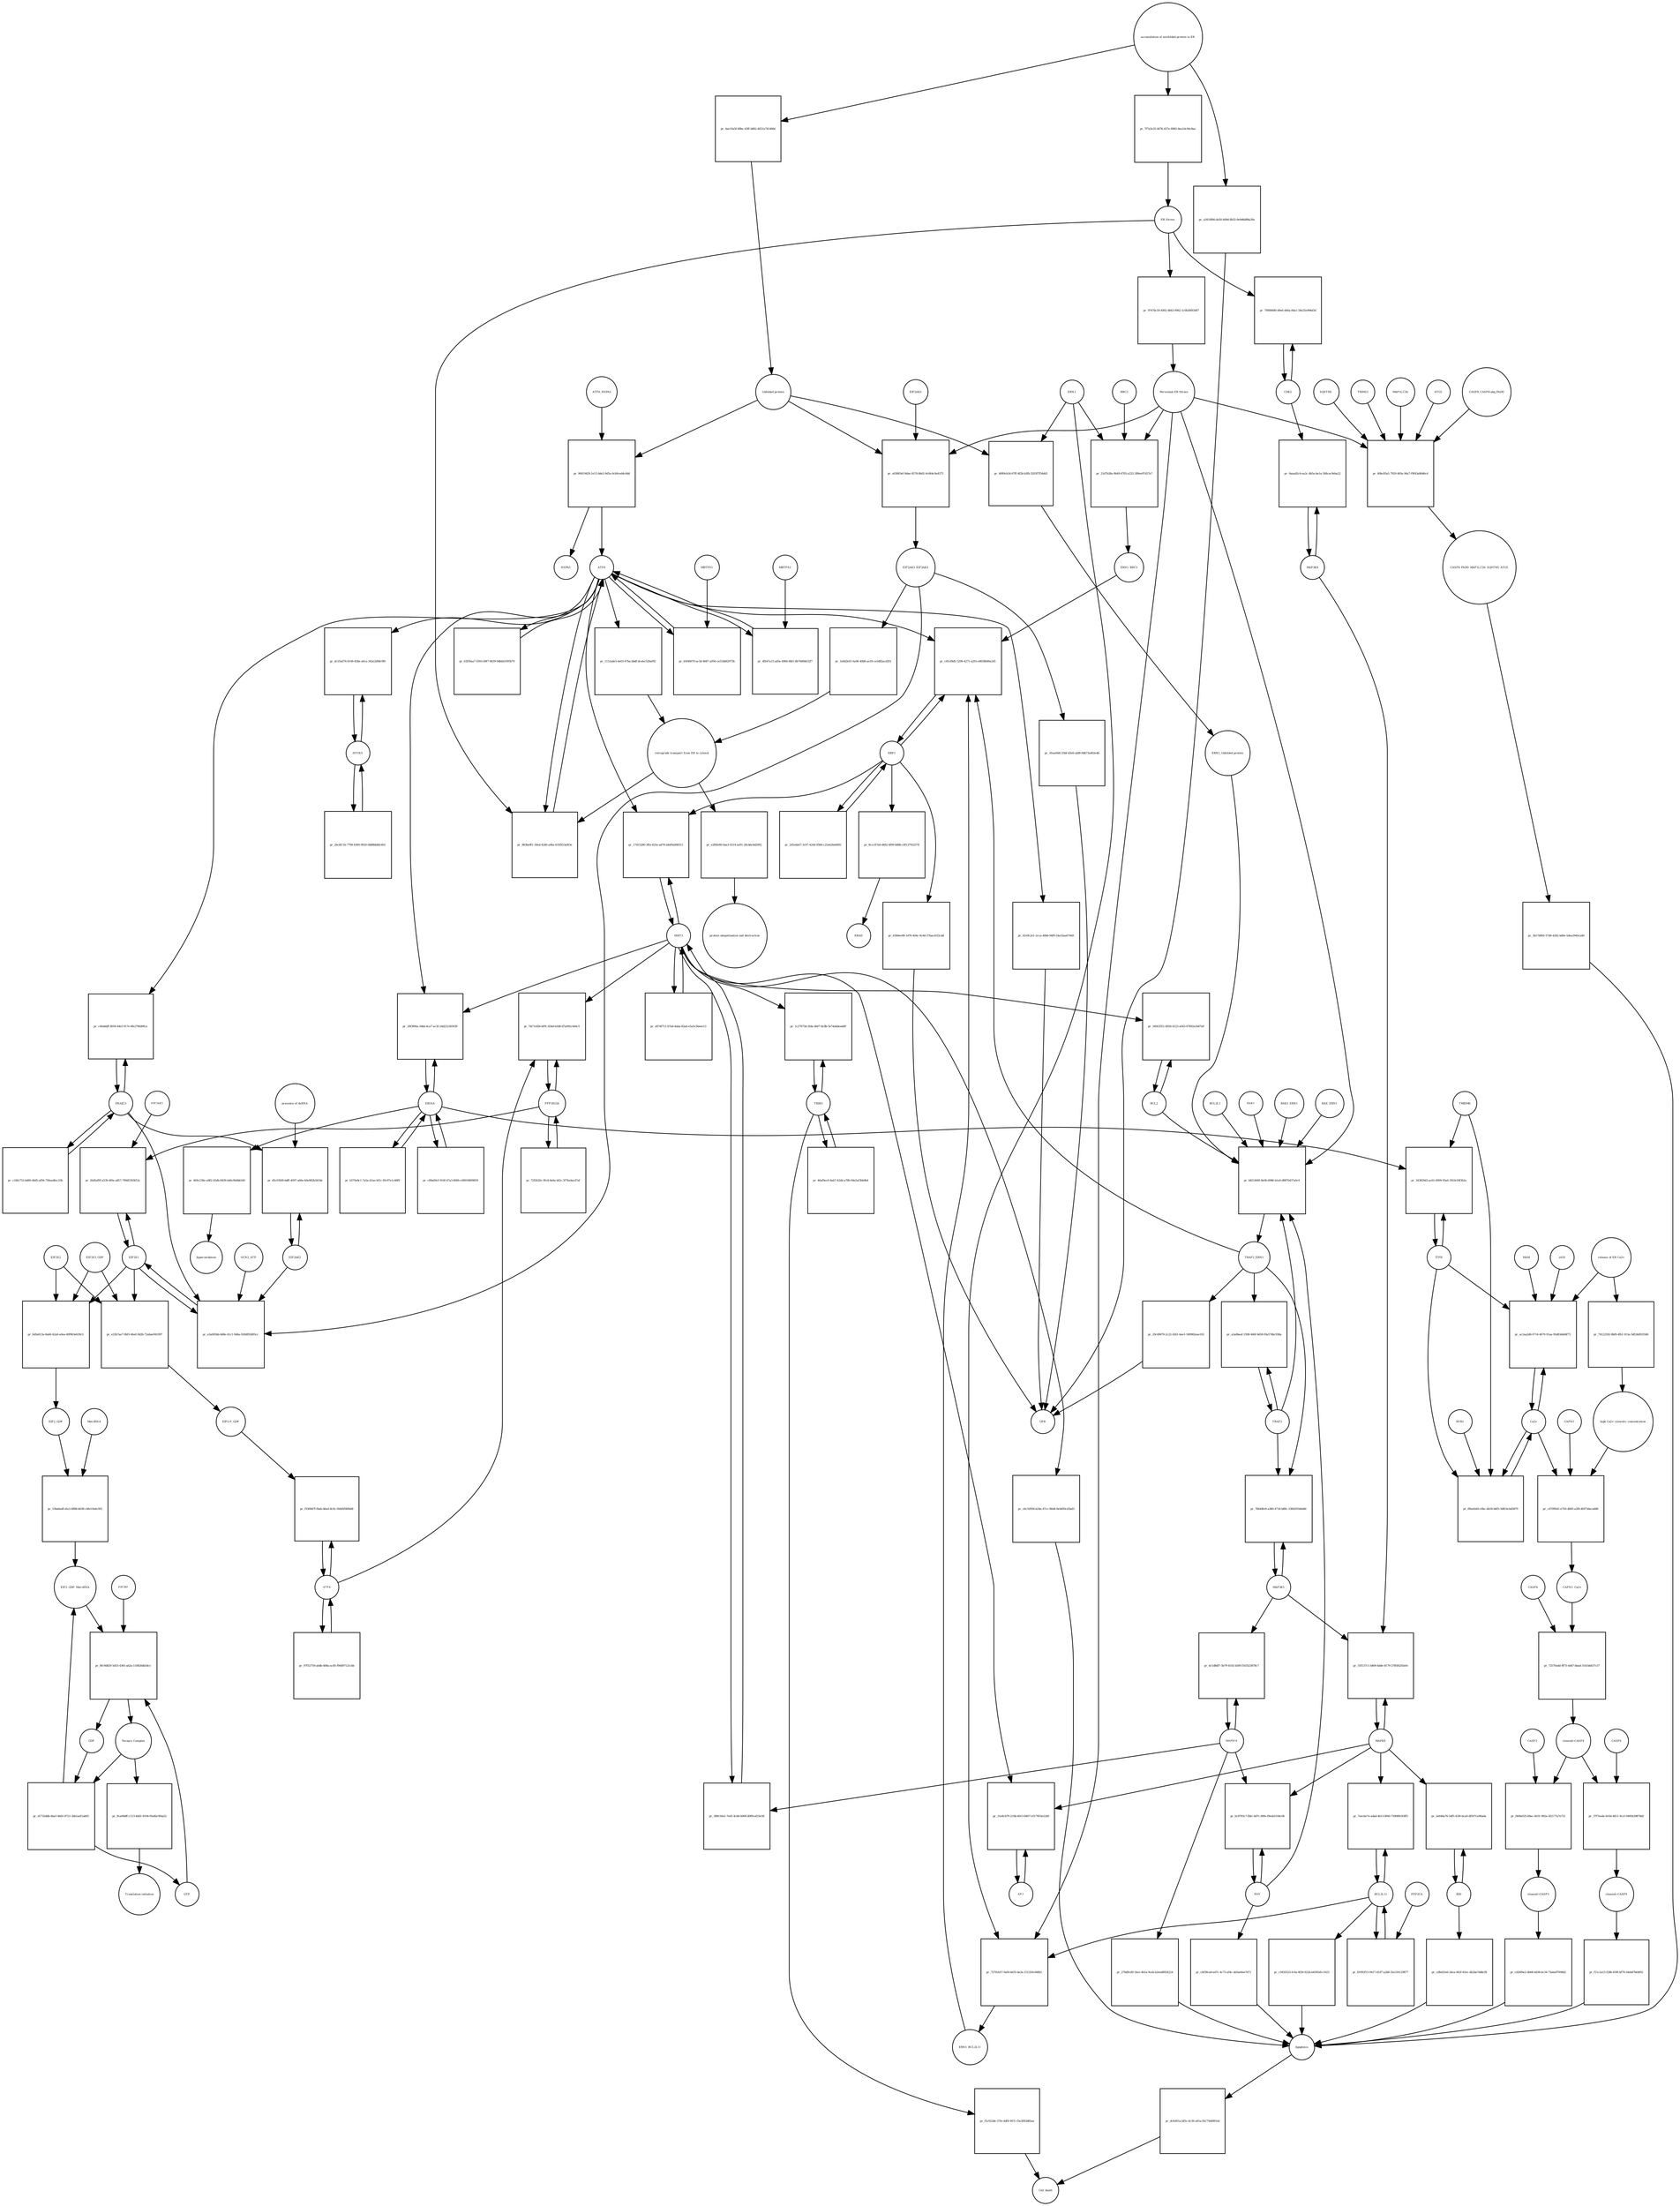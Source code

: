 strict digraph  {
ATF6_HSPA5 [annotation="", bipartite=0, cls=complex, fontsize=4, label=ATF6_HSPA5, shape=circle];
"pr_90419429-1e15-4de2-9d5a-0cb9ced4c6dd" [annotation="", bipartite=1, cls=process, fontsize=4, label="pr_90419429-1e15-4de2-9d5a-0cb9ced4c6dd", shape=square];
ATF6 [annotation="urn_miriam_hgnc.symbol_ATF6", bipartite=0, cls=macromolecule, fontsize=4, label=ATF6, shape=circle];
HSPA5 [annotation="urn_miriam_hgnc.symbol_HSPA5", bipartite=0, cls=macromolecule, fontsize=4, label=HSPA5, shape=circle];
"Unfolded protein" [annotation="", bipartite=0, cls=macromolecule, fontsize=4, label="Unfolded protein", shape=circle];
ERN1 [annotation="urn_miriam_hgnc.symbol_ERN1", bipartite=0, cls=macromolecule, fontsize=4, label=ERN1, shape=circle];
"pr_4089cb34-67ff-4f2b-b2fb-5203f7f54dd3" [annotation="", bipartite=1, cls=process, fontsize=4, label="pr_4089cb34-67ff-4f2b-b2fb-5203f7f54dd3", shape=square];
"ERN1_Unfolded protein" [annotation="", bipartite=0, cls=complex, fontsize=4, label="ERN1_Unfolded protein", shape=circle];
EIF2AK3_EIF2AK3 [annotation="", bipartite=0, cls=complex, fontsize=4, label=EIF2AK3_EIF2AK3, shape=circle];
"pr_1e8d2e01-6a96-40b8-ae18-ce5d82acd301" [annotation="", bipartite=1, cls=process, fontsize=4, label="pr_1e8d2e01-6a96-40b8-ae18-ce5d82acd301", shape=square];
"retrograde transport from ER to cytosol" [annotation="", bipartite=0, cls=phenotype, fontsize=4, label="retrograde transport from ER to cytosol", shape=circle];
"pr_1151ade5-4e03-47ba-bbdf-dcebc529a092" [annotation="", bipartite=1, cls=process, fontsize=4, label="pr_1151ade5-4e03-47ba-bbdf-dcebc529a092", shape=square];
"pr_e2f6fe80-0ae3-4314-ae91-28cbbcbd2992" [annotation="", bipartite=1, cls=process, fontsize=4, label="pr_e2f6fe80-0ae3-4314-ae91-28cbbcbd2992", shape=square];
"protein ubiquitination and destruction" [annotation="", bipartite=0, cls=phenotype, fontsize=4, label="protein ubiquitination and destruction", shape=circle];
"pr_b821466f-8e0b-4986-b1a0-d8876437a0c4" [annotation="", bipartite=1, cls=process, fontsize=4, label="pr_b821466f-8e0b-4986-b1a0-d8876437a0c4", shape=square];
TRAF2_ERN1 [annotation="", bipartite=0, cls=complex, fontsize=4, label=TRAF2_ERN1, shape=circle];
BAK1_ERN1 [annotation="", bipartite=0, cls=complex, fontsize=4, label=BAK1_ERN1, shape=circle];
BAX_ERN1 [annotation="", bipartite=0, cls=complex, fontsize=4, label=BAX_ERN1, shape=circle];
BCL2 [annotation="urn_miriam_hgnc.symbol_BCL2", bipartite=0, cls="nucleic acid feature", fontsize=4, label=BCL2, shape=circle];
BCL2L1 [annotation="urn_miriam_hgnc.symbol_BCL2L1", bipartite=0, cls=macromolecule, fontsize=4, label=BCL2L1, shape=circle];
"Persistant ER Stress" [annotation="", bipartite=0, cls=phenotype, fontsize=4, label="Persistant ER Stress", shape=circle];
BAX [annotation="urn_miriam_hgnc.symbol_BAX", bipartite=0, cls=macromolecule, fontsize=4, label=BAX, shape=circle];
BAK1 [annotation="urn_miriam_hgnc.symbol_BAK1", bipartite=0, cls=macromolecule, fontsize=4, label=BAK1, shape=circle];
TRAF2 [annotation="urn_miriam_hgnc.symbol_TRAF2", bipartite=0, cls=macromolecule, fontsize=4, label=TRAF2, shape=circle];
XBP1 [annotation="urn_miriam_hgnc.symbol_XBP1", bipartite=0, cls=macromolecule, fontsize=4, label=XBP1, shape=circle];
"pr_c85cf8d5-5296-4271-a293-e8038b00a245" [annotation="", bipartite=1, cls=process, fontsize=4, label="pr_c85cf8d5-5296-4271-a293-e8038b00a245", shape=square];
ERN1_BBC3 [annotation="", bipartite=0, cls=complex, fontsize=4, label=ERN1_BBC3, shape=circle];
ERN1_BCL2L11 [annotation="", bipartite=0, cls=complex, fontsize=4, label=ERN1_BCL2L11, shape=circle];
"pr_2d1eda67-3c97-424d-9584-c25eb26e6692" [annotation="", bipartite=1, cls=process, fontsize=4, label="pr_2d1eda67-3c97-424d-9584-c25eb26e6692", shape=square];
"pr_8ccc87ed-d492-4f99-b88b-c0f137922578" [annotation="", bipartite=1, cls=process, fontsize=4, label="pr_8ccc87ed-d492-4f99-b88b-c0f137922578", shape=square];
ERAD [annotation="", bipartite=0, cls=phenotype, fontsize=4, label=ERAD, shape=circle];
"pr_6366ee98-1d76-404c-8c46-37bacd1f2cdd" [annotation="", bipartite=1, cls=process, fontsize=4, label="pr_6366ee98-1d76-404c-8c46-37bacd1f2cdd", shape=square];
UPR [annotation="", bipartite=0, cls=phenotype, fontsize=4, label=UPR, shape=circle];
"pr_a3a0beaf-2598-466f-b658-f0a574bc938a" [annotation="", bipartite=1, cls=process, fontsize=4, label="pr_a3a0beaf-2598-466f-b658-f0a574bc938a", shape=square];
MAPK8 [annotation="urn_miriam_hgnc.symbol_MAPK8", bipartite=0, cls=macromolecule, fontsize=4, label=MAPK8, shape=circle];
"pr_55f137c1-b469-4dde-8179-2785f6292efe" [annotation="", bipartite=1, cls=process, fontsize=4, label="pr_55f137c1-b469-4dde-8179-2785f6292efe", shape=square];
MAP3K4 [annotation="urn_miriam_hgnc.symbol_MAP3K4", bipartite=0, cls=macromolecule, fontsize=4, label=MAP3K4, shape=circle];
MAP3K5 [annotation="urn_miriam_hgnc.symbol_MAP3K5", bipartite=0, cls=macromolecule, fontsize=4, label=MAP3K5, shape=circle];
MAPK14 [annotation="urn_miriam_hgnc.symbol_MAPK14", bipartite=0, cls=macromolecule, fontsize=4, label=MAPK14, shape=circle];
"pr_4c1d8df7-5b79-4102-b5f8-f163523878c7" [annotation="", bipartite=1, cls=process, fontsize=4, label="pr_4c1d8df7-5b79-4102-b5f8-f163523878c7", shape=square];
"pr_27bd9cd9-1bce-4b1a-9ceb-b2eed8924224" [annotation="", bipartite=1, cls=process, fontsize=4, label="pr_27bd9cd9-1bce-4b1a-9ceb-b2eed8924224", shape=square];
Apoptosis [annotation="", bipartite=0, cls=phenotype, fontsize=4, label=Apoptosis, shape=circle];
DDIT3 [annotation="urn_miriam_hgnc.symbol_DDIT3", bipartite=0, cls=macromolecule, fontsize=4, label=DDIT3, shape=circle];
"pr_389c50e2-7ed1-4cb6-b906-d0f9cef25e56" [annotation="", bipartite=1, cls=process, fontsize=4, label="pr_389c50e2-7ed1-4cb6-b906-d0f9cef25e56", shape=square];
"pr_c6c32956-b24e-47cc-86d4-0e4493cd3ad3" [annotation="", bipartite=1, cls=process, fontsize=4, label="pr_c6c32956-b24e-47cc-86d4-0e4493cd3ad3", shape=square];
"pr_34563551-4926-4123-a043-67692a1b67a9" [annotation="", bipartite=1, cls=process, fontsize=4, label="pr_34563551-4926-4123-a043-67692a1b67a9", shape=square];
"pr_983be9f1-50ed-42d0-a44a-435f923a9f3e" [annotation="", bipartite=1, cls=process, fontsize=4, label="pr_983be9f1-50ed-42d0-a44a-435f923a9f3e", shape=square];
"ER Stress" [annotation="", bipartite=0, cls=phenotype, fontsize=4, label="ER Stress", shape=circle];
"pr_b5f46070-ac5d-4687-a956-ce51bb82973b" [annotation="", bipartite=1, cls=process, fontsize=4, label="pr_b5f46070-ac5d-4687-a956-ce51bb82973b", shape=square];
MBTPS1 [annotation="urn_miriam_hgnc.symbol_MBTPS1", bipartite=0, cls=macromolecule, fontsize=4, label=MBTPS1, shape=circle];
"pr_4fb47a15-ad3e-4966-8bf1-8b7486b632f7" [annotation="", bipartite=1, cls=process, fontsize=4, label="pr_4fb47a15-ad3e-4966-8bf1-8b7486b632f7", shape=square];
MBTPS2 [annotation="urn_miriam_hgnc.symbol_MBTPS2", bipartite=0, cls=macromolecule, fontsize=4, label=MBTPS2, shape=circle];
"pr_63f30aa7-0393-49f7-8639-9db6d1095b79" [annotation="", bipartite=1, cls=process, fontsize=4, label="pr_63f30aa7-0393-49f7-8639-9db6d1095b79", shape=square];
"pr_e874f711-b7a8-4aba-82ad-e5a5c5beee13" [annotation="", bipartite=1, cls=process, fontsize=4, label="pr_e874f711-b7a8-4aba-82ad-e5a5c5beee13", shape=square];
"pr_17d15280-3ffa-425a-ad78-a8ef0a9d0511" [annotation="", bipartite=1, cls=process, fontsize=4, label="pr_17d15280-3ffa-425a-ad78-a8ef0a9d0511", shape=square];
EIF2S1 [annotation="urn_miriam_hgnc.symbol_EIF2S1", bipartite=0, cls=macromolecule, fontsize=4, label=EIF2S1, shape=circle];
"pr_a3a005bb-b68e-41c1-9d4a-0266f83d95cc" [annotation="", bipartite=1, cls=process, fontsize=4, label="pr_a3a005bb-b68e-41c1-9d4a-0266f83d95cc", shape=square];
GCN2_ATP [annotation="", bipartite=0, cls=complex, fontsize=4, label=GCN2_ATP, shape=circle];
EIF2AK2 [annotation="urn_miriam_hgnc.symbol_EIF2AK2", bipartite=0, cls=macromolecule, fontsize=4, label=EIF2AK2, shape=circle];
DNAJC3 [annotation="urn_miriam_hgnc.symbol_DNAJC3", bipartite=0, cls=macromolecule, fontsize=4, label=DNAJC3, shape=circle];
EIF2S2 [annotation="urn_miriam_hgnc.symbol_EIF2S2", bipartite=0, cls=macromolecule, fontsize=4, label=EIF2S2, shape=circle];
"pr_6d5e613a-8a66-42a8-a0ea-40f963e639c5" [annotation="", bipartite=1, cls=process, fontsize=4, label="pr_6d5e613a-8a66-42a8-a0ea-40f963e639c5", shape=square];
EIF2S3_GDP [annotation="", bipartite=0, cls=complex, fontsize=4, label=EIF2S3_GDP, shape=circle];
EIF2_GDP [annotation="", bipartite=0, cls=complex, fontsize=4, label=EIF2_GDP, shape=circle];
"EIF2_GDP_Met-tRNA" [annotation="", bipartite=0, cls=complex, fontsize=4, label="EIF2_GDP_Met-tRNA", shape=circle];
"pr_8fc9d829-5d53-4365-ab2a-1108264b54cc" [annotation="", bipartite=1, cls=process, fontsize=4, label="pr_8fc9d829-5d53-4365-ab2a-1108264b54cc", shape=square];
"Ternary Complex" [annotation="", bipartite=0, cls=complex, fontsize=4, label="Ternary Complex", shape=circle];
"EIF2B*" [annotation="", bipartite=0, cls=complex, fontsize=4, label="EIF2B*", shape=circle];
GTP [annotation="urn_miriam_obo.chebi_CHEBI%3A57600", bipartite=0, cls="simple chemical", fontsize=4, label=GTP, shape=circle];
GDP [annotation="urn_miriam_obo.chebi_CHEBI%3A65180", bipartite=0, cls="simple chemical", fontsize=4, label=GDP, shape=circle];
"pr_d1732ddb-4ba5-46d1-8721-2bb1aef1ab05" [annotation="", bipartite=1, cls=process, fontsize=4, label="pr_d1732ddb-4ba5-46d1-8721-2bb1aef1ab05", shape=square];
ATF4 [annotation="urn_miriam_hgnc.symbol_ATF4", bipartite=0, cls=macromolecule, fontsize=4, label=ATF4, shape=circle];
"pr_f5569d7f-fbeb-46a4-8c0c-f4445f00fb08" [annotation="", bipartite=1, cls=process, fontsize=4, label="pr_f5569d7f-fbeb-46a4-8c0c-f4445f00fb08", shape=square];
"EIF2-P_GDP" [annotation="", bipartite=0, cls=complex, fontsize=4, label="EIF2-P_GDP", shape=circle];
"pr_97f52759-abdb-408a-ac85-f94497121cbb" [annotation="", bipartite=1, cls=process, fontsize=4, label="pr_97f52759-abdb-408a-ac85-f94497121cbb", shape=square];
PPP1R15A [annotation="urn_miriam_hgnc.symbol_PPP1R15A", bipartite=0, cls=macromolecule, fontsize=4, label=PPP1R15A, shape=circle];
"pr_7d17e45b-bf91-434d-b1b8-d7a092c444c5" [annotation="", bipartite=1, cls=process, fontsize=4, label="pr_7d17e45b-bf91-434d-b1b8-d7a092c444c5", shape=square];
"pr_72f2620c-9fcd-4e6e-bf2c-5f76a4acd7af" [annotation="", bipartite=1, cls=process, fontsize=4, label="pr_72f2620c-9fcd-4e6e-bf2c-5f76a4acd7af", shape=square];
"pr_9ca06bff-c113-4dd1-8194-f0a4bc0f4a52" [annotation="", bipartite=1, cls=process, fontsize=4, label="pr_9ca06bff-c113-4dd1-8194-f0a4bc0f4a52", shape=square];
"Translation initiation" [annotation="", bipartite=0, cls=phenotype, fontsize=4, label="Translation initiation", shape=circle];
"pr_76644fe9-a380-4716-b89c-336629344d46" [annotation="", bipartite=1, cls=process, fontsize=4, label="pr_76644fe9-a380-4716-b89c-336629344d46", shape=square];
ERO1A [annotation="urn_miriam_hgnc.symbol_ERO1A", bipartite=0, cls=macromolecule, fontsize=4, label=ERO1A, shape=circle];
"pr_20f3f66a-34bb-4ca7-ac3f-24d222343039" [annotation="", bipartite=1, cls=process, fontsize=4, label="pr_20f3f66a-34bb-4ca7-ac3f-24d222343039", shape=square];
"pr_c89a69cf-916f-47a3-8060-c08918899859" [annotation="", bipartite=1, cls=process, fontsize=4, label="pr_c89a69cf-916f-47a3-8060-c08918899859", shape=square];
"pr_26d5ef0f-a539-4f0e-a857-799d5393653c" [annotation="", bipartite=1, cls=process, fontsize=4, label="pr_26d5ef0f-a539-4f0e-a857-799d5393653c", shape=square];
EIF2AK1 [annotation="urn_miriam_hgnc.symbol_EIF2AK1", bipartite=0, cls=macromolecule, fontsize=4, label=EIF2AK1, shape=circle];
"pr_bc8793c7-fbfc-4d7c-80fe-f9eeb5164c0b" [annotation="", bipartite=1, cls=process, fontsize=4, label="pr_bc8793c7-fbfc-4d7c-80fe-f9eeb5164c0b", shape=square];
"pr_cbf38ca8-ed7c-4c73-af4c-ab5ae6ee7d71" [annotation="", bipartite=1, cls=process, fontsize=4, label="pr_cbf38ca8-ed7c-4c73-af4c-ab5ae6ee7d71", shape=square];
"Ca2+" [annotation="urn_miriam_obo.chebi_CHEBI%3A29108", bipartite=0, cls="simple chemical", fontsize=4, label="Ca2+", shape=circle];
"pr_ac2aa2d6-0714-4670-91aa-95d83ddd4f73" [annotation="", bipartite=1, cls=process, fontsize=4, label="pr_ac2aa2d6-0714-4670-91aa-95d83ddd4f73", shape=square];
"release of ER Ca2+" [annotation="", bipartite=0, cls=phenotype, fontsize=4, label="release of ER Ca2+", shape=circle];
ITPR [annotation="urn_miriam_hgnc.symbol_ITPR1|urn_miriam_hgnc.symbol_ITPR2|urn_miriam_hgnc.symbol_ITPR3", bipartite=0, cls=macromolecule, fontsize=4, label=ITPR, shape=circle];
MAM [annotation="", bipartite=0, cls=phenotype, fontsize=4, label=MAM, shape=circle];
s619 [annotation="", bipartite=0, cls=complex, fontsize=4, label=s619, shape=circle];
"pr_0aaad2c4-ea2c-4b5a-be1a-548cac9eba22" [annotation="", bipartite=1, cls=process, fontsize=4, label="pr_0aaad2c4-ea2c-4b5a-be1a-548cac9eba22", shape=square];
CDK5 [annotation="urn_miriam_hgnc.symbol_CDK5", bipartite=0, cls=macromolecule, fontsize=4, label=CDK5, shape=circle];
"pr_79908480-49e6-440a-84a1-58e25e994d3d" [annotation="", bipartite=1, cls="uncertain process", fontsize=4, label="pr_79908480-49e6-440a-84a1-58e25e994d3d", shape=square];
"pr_dcfef61a-bf5c-4c50-a81a-fb1756d981eb" [annotation="", bipartite=1, cls=process, fontsize=4, label="pr_dcfef61a-bf5c-4c50-a81a-fb1756d981eb", shape=square];
"Cell death" [annotation="", bipartite=0, cls=phenotype, fontsize=4, label="Cell death", shape=circle];
"pr_09aefafd-c6bc-4b18-b6f5-3d814cbd5879" [annotation="", bipartite=1, cls=process, fontsize=4, label="pr_09aefafd-c6bc-4b18-b6f5-3d814cbd5879", shape=square];
TMBIM6 [annotation="urn_miriam_hgnc.symbol_TMBIM6", bipartite=0, cls=macromolecule, fontsize=4, label=TMBIM6, shape=circle];
RYR1 [annotation="urn_miriam_hgnc.symbol_RYR1", bipartite=0, cls=macromolecule, fontsize=4, label=RYR1, shape=circle];
EIF2AK3 [annotation="urn_miriam_hgnc.symbol_EIF2AK3", bipartite=0, cls=macromolecule, fontsize=4, label=EIF2AK3, shape=circle];
"pr_a03883ef-9dae-4578-8b02-0c664c9a4375" [annotation="", bipartite=1, cls=process, fontsize=4, label="pr_a03883ef-9dae-4578-8b02-0c664c9a4375", shape=square];
"pr_469c238e-a082-45db-8439-b46c9b4bb540" [annotation="", bipartite=1, cls=process, fontsize=4, label="pr_469c238e-a082-45db-8439-b46c9b4bb540", shape=square];
hyperoxidation [annotation="", bipartite=0, cls=phenotype, fontsize=4, label=hyperoxidation, shape=circle];
"pr_b570e8c1-7a5e-41ae-bf1c-f0c97e1c48f9" [annotation="", bipartite=1, cls=process, fontsize=4, label="pr_b570e8c1-7a5e-41ae-bf1c-f0c97e1c48f9", shape=square];
"pr_97478c59-4902-4843-9962-1c0b26f83487" [annotation="", bipartite=1, cls=process, fontsize=4, label="pr_97478c59-4902-4843-9962-1c0b26f83487", shape=square];
"CASP8_CASP8-ubq_FADD" [annotation="", bipartite=0, cls=complex, fontsize=4, label="CASP8_CASP8-ubq_FADD", shape=circle];
"pr_40bc85a5-7929-465e-94a7-f9f43a8646cd" [annotation="", bipartite=1, cls=process, fontsize=4, label="pr_40bc85a5-7929-465e-94a7-f9f43a8646cd", shape=square];
"SQSTM1 " [annotation="urn_miriam_hgnc.symbol_SQSTM1", bipartite=0, cls=macromolecule, fontsize=4, label="SQSTM1 ", shape=circle];
CASP8_FADD_MAP1LC3A_SQSTM1_ATG5 [annotation="", bipartite=0, cls=complex, fontsize=4, label=CASP8_FADD_MAP1LC3A_SQSTM1_ATG5, shape=circle];
TRIM13 [annotation="urn_miriam_hgnc.symbol_TRIM13", bipartite=0, cls=macromolecule, fontsize=4, label=TRIM13, shape=circle];
MAP1LC3A [annotation="urn_miriam_hgnc.symbol_MAP1LC3A", bipartite=0, cls=macromolecule, fontsize=4, label=MAP1LC3A, shape=circle];
ATG5 [annotation="urn_miriam_hgnc.symbol_ATG5", bipartite=0, cls=macromolecule, fontsize=4, label=ATG5, shape=circle];
"pr_3b17d065-57d6-4282-bd0e-5dea2945ca40" [annotation="", bipartite=1, cls=process, fontsize=4, label="pr_3b17d065-57d6-4282-bd0e-5dea2945ca40", shape=square];
"AP-1" [annotation="urn_miriam_hgnc.symbol_FOS|urn_miriam_hgnc.symbol_FOSB|urn_miriam_hgnc.symbol_FOSL1|urn_miriam_hgnc.symbol_FOSL2|urn_miriam_hgnc.symbol_JUN|urn_miriam_hgnc.symbol_JUNB|urn_miriam_hgnc.symbol_JUND", bipartite=0, cls=macromolecule, fontsize=4, label="AP-1", shape=circle];
"pr_31e8cb79-219b-4013-8407-e517853e2240" [annotation="", bipartite=1, cls=process, fontsize=4, label="pr_31e8cb79-219b-4013-8407-e517853e2240", shape=square];
"pr_d5c03fd9-bdff-4097-a66e-b0e982b341bb" [annotation="", bipartite=1, cls=process, fontsize=4, label="pr_d5c03fd9-bdff-4097-a66e-b0e982b341bb", shape=square];
"presence of dsRNA" [annotation="", bipartite=0, cls=phenotype, fontsize=4, label="presence of dsRNA", shape=circle];
"Met-tRNA" [annotation="urn_miriam_hgnc_HGNC%3A34779", bipartite=0, cls="nucleic acid feature", fontsize=4, label="Met-tRNA", shape=circle];
"pr_53be6adf-efa3-4898-b638-cbfe10a6c001" [annotation="", bipartite=1, cls=process, fontsize=4, label="pr_53be6adf-efa3-4898-b638-cbfe10a6c001", shape=square];
"pr_e23b7aa7-0bf3-46a0-9d2b-72abae941997" [annotation="", bipartite=1, cls=process, fontsize=4, label="pr_e23b7aa7-0bf3-46a0-9d2b-72abae941997", shape=square];
"accumulation of misfolded protein in ER" [annotation="", bipartite=0, cls=phenotype, fontsize=4, label="accumulation of misfolded protein in ER", shape=circle];
"pr_4ae19a5f-68bc-43ff-b882-4651a741486d" [annotation="", bipartite=1, cls=process, fontsize=4, label="pr_4ae19a5f-68bc-43ff-b882-4651a741486d", shape=square];
"pr_7f7a5e35-4676-437e-8983-8ea10c94c8ae" [annotation="", bipartite=1, cls=process, fontsize=4, label="pr_7f7a5e35-4676-437e-8983-8ea10c94c8ae", shape=square];
"pr_a3410f66-da50-4d9d-8b32-8e9d6d88a28a" [annotation="", bipartite=1, cls=process, fontsize=4, label="pr_a3410f66-da50-4d9d-8b32-8e9d6d88a28a", shape=square];
"pr_1feae9d0-35bf-45e6-afd8-0db73a402e4b" [annotation="", bipartite=1, cls=process, fontsize=4, label="pr_1feae9d0-35bf-45e6-afd8-0db73a402e4b", shape=square];
"pr_29c49679-2c22-4261-bee1-500982eae102" [annotation="", bipartite=1, cls=process, fontsize=4, label="pr_29c49679-2c22-4261-bee1-500982eae102", shape=square];
"pr_61e9c2e1-2cca-40b6-94f9-24a33aa67449" [annotation="", bipartite=1, cls=process, fontsize=4, label="pr_61e9c2e1-2cca-40b6-94f9-24a33aa67449", shape=square];
BCL2L11 [annotation="urn_miriam_hgnc.symbol_BCL2L11", bipartite=0, cls=macromolecule, fontsize=4, label=BCL2L11, shape=circle];
"pr_7eecbe7e-adad-4b13-8f40-759080c83ff5" [annotation="", bipartite=1, cls=process, fontsize=4, label="pr_7eecbe7e-adad-4b13-8f40-759080c83ff5", shape=square];
BID [annotation="urn_miriam_hgnc.symbol_BID", bipartite=0, cls=macromolecule, fontsize=4, label=BID, shape=circle];
"pr_2e646a76-5df5-41f6-bca0-df507ce96ada" [annotation="", bipartite=1, cls=process, fontsize=4, label="pr_2e646a76-5df5-41f6-bca0-df507ce96ada", shape=square];
"pr_c5835523-fc6a-4f20-922b-b4395d1c1625" [annotation="", bipartite=1, cls=process, fontsize=4, label="pr_c5835523-fc6a-4f20-922b-b4395d1c1625", shape=square];
"pr_cdbd25e6-2dca-442f-81ec-db2ba7ddbcf8" [annotation="", bipartite=1, cls=process, fontsize=4, label="pr_cdbd25e6-2dca-442f-81ec-db2ba7ddbcf8", shape=square];
"pr_7270cb57-9af4-4d35-be3a-151250c648b1" [annotation="", bipartite=1, cls=process, fontsize=4, label="pr_7270cb57-9af4-4d35-be3a-151250c648b1", shape=square];
"pr_21d7b28a-9b49-4705-a222-289ee97d37a7" [annotation="", bipartite=1, cls=process, fontsize=4, label="pr_21d7b28a-9b49-4705-a222-289ee97d37a7", shape=square];
BBC3 [annotation="urn_miriam_hgnc.symbol_BBC3", bipartite=0, cls=macromolecule, fontsize=4, label=BBC3, shape=circle];
"pr_81092f15-9417-41d7-a2b8-52e316129877" [annotation="", bipartite=1, cls=process, fontsize=4, label="pr_81092f15-9417-41d7-a2b8-52e316129877", shape=square];
PPP2CA [annotation="urn_miriam_hgnc.symbol_PPP2CA", bipartite=0, cls=macromolecule, fontsize=4, label=PPP2CA, shape=circle];
TRIB3 [annotation="urn_miriam_hgnc.symbol_TRIB3", bipartite=0, cls=macromolecule, fontsize=4, label=TRIB3, shape=circle];
"pr_1c27673d-2fda-4b07-8c8b-5e74abdeadd9" [annotation="", bipartite=1, cls=process, fontsize=4, label="pr_1c27673d-2fda-4b07-8c8b-5e74abdeadd9", shape=square];
"pr_46af9ec0-4ab7-42dd-a78b-94e5af3bb9b4" [annotation="", bipartite=1, cls=process, fontsize=4, label="pr_46af9ec0-4ab7-42dd-a78b-94e5af3bb9b4", shape=square];
"pr_f5c923de-57fe-4df4-947c-f3e3093d85ae" [annotation="", bipartite=1, cls=process, fontsize=4, label="pr_f5c923de-57fe-4df4-947c-f3e3093d85ae", shape=square];
"pr_74122592-8bf8-4fb1-915a-5df24d933586" [annotation="", bipartite=1, cls=process, fontsize=4, label="pr_74122592-8bf8-4fb1-915a-5df24d933586", shape=square];
"high Ca2+ cytosolic concentration" [annotation="", bipartite=0, cls=phenotype, fontsize=4, label="high Ca2+ cytosolic concentration", shape=circle];
"pr_c40abbff-8056-44cf-917e-6fe278649fce" [annotation="", bipartite=1, cls=process, fontsize=4, label="pr_c40abbff-8056-44cf-917e-6fe278649fce", shape=square];
"pr_c24fe753-b480-46d5-af94-756ea4fec33b" [annotation="", bipartite=1, cls=process, fontsize=4, label="pr_c24fe753-b480-46d5-af94-756ea4fec33b", shape=square];
"pr_343829d3-ac61-4909-95a6-3916cf4f3b2a" [annotation="", bipartite=1, cls=process, fontsize=4, label="pr_343829d3-ac61-4909-95a6-3916cf4f3b2a", shape=square];
CASP4 [annotation="urn_miriam_hgnc.symbol_CASP4", bipartite=0, cls=macromolecule, fontsize=4, label=CASP4, shape=circle];
"pr_72570a4d-9f75-4d47-bbad-3141bb437c37" [annotation="", bipartite=1, cls=process, fontsize=4, label="pr_72570a4d-9f75-4d47-bbad-3141bb437c37", shape=square];
"cleaved~CASP4" [annotation="urn_miriam_hgnc.symbol_CASP4", bipartite=0, cls=macromolecule, fontsize=4, label="cleaved~CASP4", shape=circle];
"CAPN1_Ca2+" [annotation="", bipartite=0, cls=complex, fontsize=4, label="CAPN1_Ca2+", shape=circle];
CASP3 [annotation="urn_miriam_hgnc.symbol_CASP3", bipartite=0, cls=macromolecule, fontsize=4, label=CASP3, shape=circle];
"pr_f406ef25-69ac-4031-992a-5f2177a7e721" [annotation="", bipartite=1, cls=process, fontsize=4, label="pr_f406ef25-69ac-4031-992a-5f2177a7e721", shape=square];
"cleaved~CASP3" [annotation="urn_miriam_hgnc.symbol_CASP3", bipartite=0, cls=macromolecule, fontsize=4, label="cleaved~CASP3", shape=circle];
CASP9 [annotation="urn_miriam_hgnc.symbol_CSAP9", bipartite=0, cls=macromolecule, fontsize=4, label=CASP9, shape=circle];
"pr_37f7ea4e-6c64-4811-9ccf-0495b39878d2" [annotation="", bipartite=1, cls=process, fontsize=4, label="pr_37f7ea4e-6c64-4811-9ccf-0495b39878d2", shape=square];
"cleaved~CASP9" [annotation="urn_miriam_hgnc.symbol_CASP9", bipartite=0, cls=macromolecule, fontsize=4, label="cleaved~CASP9", shape=circle];
CAPN1 [annotation="urn_miriam_hgnc.symbol_CAPN1", bipartite=0, cls=macromolecule, fontsize=4, label=CAPN1, shape=circle];
"pr_c47095d1-e703-4845-a2f0-4fd73deca848" [annotation="", bipartite=1, cls=process, fontsize=4, label="pr_c47095d1-e703-4845-a2f0-4fd73deca848", shape=square];
"pr_cd26f6e2-db68-4d38-bc34-73aba97008d2" [annotation="", bipartite=1, cls=process, fontsize=4, label="pr_cd26f6e2-db68-4d38-bc34-73aba97008d2", shape=square];
"pr_f11c2a15-f28b-439f-bf79-24eb87b64f02" [annotation="", bipartite=1, cls=process, fontsize=4, label="pr_f11c2a15-f28b-439f-bf79-24eb87b64f02", shape=square];
HYOU1 [annotation="urn_miriam_hgnc.symbol_HYOU1", bipartite=0, cls=macromolecule, fontsize=4, label=HYOU1, shape=circle];
"pr_dc25a676-8148-458a-a0ca-342e2d9dc9f0" [annotation="", bipartite=1, cls=process, fontsize=4, label="pr_dc25a676-8148-458a-a0ca-342e2d9dc9f0", shape=square];
"pr_2bcbf11b-7708-4300-9020-0dd8bb48c602" [annotation="", bipartite=1, cls=process, fontsize=4, label="pr_2bcbf11b-7708-4300-9020-0dd8bb48c602", shape=square];
ATF6_HSPA5 -> "pr_90419429-1e15-4de2-9d5a-0cb9ced4c6dd"  [annotation="", interaction_type=consumption];
"pr_90419429-1e15-4de2-9d5a-0cb9ced4c6dd" -> ATF6  [annotation="", interaction_type=production];
"pr_90419429-1e15-4de2-9d5a-0cb9ced4c6dd" -> HSPA5  [annotation="", interaction_type=production];
ATF6 -> "pr_1151ade5-4e03-47ba-bbdf-dcebc529a092"  [annotation="", interaction_type=consumption];
ATF6 -> "pr_c85cf8d5-5296-4271-a293-e8038b00a245"  [annotation="urn_miriam_pubmed_26587781|urn_miriam_pubmed_23430059", interaction_type=catalysis];
ATF6 -> "pr_983be9f1-50ed-42d0-a44a-435f923a9f3e"  [annotation="", interaction_type=consumption];
ATF6 -> "pr_b5f46070-ac5d-4687-a956-ce51bb82973b"  [annotation="", interaction_type=consumption];
ATF6 -> "pr_4fb47a15-ad3e-4966-8bf1-8b7486b632f7"  [annotation="", interaction_type=consumption];
ATF6 -> "pr_63f30aa7-0393-49f7-8639-9db6d1095b79"  [annotation="", interaction_type=consumption];
ATF6 -> "pr_17d15280-3ffa-425a-ad78-a8ef0a9d0511"  [annotation="urn_miriam_pubmed_26587781|urn_miriam_pubmed_17991856|urn_miriam_pubmed_28843399", interaction_type=catalysis];
ATF6 -> "pr_20f3f66a-34bb-4ca7-ac3f-24d222343039"  [annotation="urn_miriam_pubmed_23850759|urn_miriam_pubmed_25387528", interaction_type=catalysis];
ATF6 -> "pr_61e9c2e1-2cca-40b6-94f9-24a33aa67449"  [annotation="", interaction_type=consumption];
ATF6 -> "pr_c40abbff-8056-44cf-917e-6fe278649fce"  [annotation="urn_miriam_pubmed_12601012|urn_miriam_pubmed_18360008", interaction_type=catalysis];
ATF6 -> "pr_dc25a676-8148-458a-a0ca-342e2d9dc9f0"  [annotation=urn_miriam_pubmed_18360008, interaction_type=catalysis];
"Unfolded protein" -> "pr_90419429-1e15-4de2-9d5a-0cb9ced4c6dd"  [annotation="urn_miriam_pubmed_19509052|urn_miriam_pubmed_12847084|urn_miriam_pubmed_23850759", interaction_type=catalysis];
"Unfolded protein" -> "pr_4089cb34-67ff-4f2b-b2fb-5203f7f54dd3"  [annotation="", interaction_type=consumption];
"Unfolded protein" -> "pr_a03883ef-9dae-4578-8b02-0c664c9a4375"  [annotation=urn_miriam_pubmed_17991856, interaction_type=catalysis];
ERN1 -> "pr_4089cb34-67ff-4f2b-b2fb-5203f7f54dd3"  [annotation="", interaction_type=consumption];
ERN1 -> "pr_7270cb57-9af4-4d35-be3a-151250c648b1"  [annotation="", interaction_type=consumption];
ERN1 -> "pr_21d7b28a-9b49-4705-a222-289ee97d37a7"  [annotation="", interaction_type=consumption];
"pr_4089cb34-67ff-4f2b-b2fb-5203f7f54dd3" -> "ERN1_Unfolded protein"  [annotation="", interaction_type=production];
"ERN1_Unfolded protein" -> "pr_b821466f-8e0b-4986-b1a0-d8876437a0c4"  [annotation="", interaction_type=consumption];
EIF2AK3_EIF2AK3 -> "pr_1e8d2e01-6a96-40b8-ae18-ce5d82acd301"  [annotation="", interaction_type=consumption];
EIF2AK3_EIF2AK3 -> "pr_a3a005bb-b68e-41c1-9d4a-0266f83d95cc"  [annotation="urn_miriam_pubmed_12667446|urn_miriam_pubmed_16246152|urn_miriam_pubmed_12601012|urn_miriam_pubmed_23850759|urn_miriam_pubmed_18360008|urn_miriam_pubmed_26587781", interaction_type=catalysis];
EIF2AK3_EIF2AK3 -> "pr_1feae9d0-35bf-45e6-afd8-0db73a402e4b"  [annotation="", interaction_type=consumption];
"pr_1e8d2e01-6a96-40b8-ae18-ce5d82acd301" -> "retrograde transport from ER to cytosol"  [annotation="", interaction_type=production];
"retrograde transport from ER to cytosol" -> "pr_e2f6fe80-0ae3-4314-ae91-28cbbcbd2992"  [annotation="", interaction_type=consumption];
"retrograde transport from ER to cytosol" -> "pr_983be9f1-50ed-42d0-a44a-435f923a9f3e"  [annotation="urn_miriam_pubmed_18360008|urn_miriam_pubmed_17991856|urn_miriam_pubmed_26587781|urn_miriam_pubmed_12847084", interaction_type=inhibition];
"pr_1151ade5-4e03-47ba-bbdf-dcebc529a092" -> "retrograde transport from ER to cytosol"  [annotation="", interaction_type=production];
"pr_e2f6fe80-0ae3-4314-ae91-28cbbcbd2992" -> "protein ubiquitination and destruction"  [annotation="", interaction_type=production];
"pr_b821466f-8e0b-4986-b1a0-d8876437a0c4" -> TRAF2_ERN1  [annotation="", interaction_type=production];
TRAF2_ERN1 -> "pr_c85cf8d5-5296-4271-a293-e8038b00a245"  [annotation="urn_miriam_pubmed_26587781|urn_miriam_pubmed_23430059", interaction_type=catalysis];
TRAF2_ERN1 -> "pr_a3a0beaf-2598-466f-b658-f0a574bc938a"  [annotation=urn_miriam_pubmed_23850759, interaction_type=catalysis];
TRAF2_ERN1 -> "pr_76644fe9-a380-4716-b89c-336629344d46"  [annotation=urn_miriam_pubmed_23850759, interaction_type=catalysis];
TRAF2_ERN1 -> "pr_29c49679-2c22-4261-bee1-500982eae102"  [annotation="", interaction_type=consumption];
BAK1_ERN1 -> "pr_b821466f-8e0b-4986-b1a0-d8876437a0c4"  [annotation="urn_miriam_pubmed_23850759|urn_miriam_pubmed_23430059|urn_miriam_pubmed_26587781", interaction_type=catalysis];
BAX_ERN1 -> "pr_b821466f-8e0b-4986-b1a0-d8876437a0c4"  [annotation="urn_miriam_pubmed_23850759|urn_miriam_pubmed_23430059|urn_miriam_pubmed_26587781", interaction_type=catalysis];
BCL2 -> "pr_b821466f-8e0b-4986-b1a0-d8876437a0c4"  [annotation="urn_miriam_pubmed_23850759|urn_miriam_pubmed_23430059|urn_miriam_pubmed_26587781", interaction_type=inhibition];
BCL2 -> "pr_34563551-4926-4123-a043-67692a1b67a9"  [annotation="", interaction_type=consumption];
BCL2L1 -> "pr_b821466f-8e0b-4986-b1a0-d8876437a0c4"  [annotation="urn_miriam_pubmed_23850759|urn_miriam_pubmed_23430059|urn_miriam_pubmed_26587781", interaction_type=inhibition];
"Persistant ER Stress" -> "pr_b821466f-8e0b-4986-b1a0-d8876437a0c4"  [annotation="urn_miriam_pubmed_23850759|urn_miriam_pubmed_23430059|urn_miriam_pubmed_26587781", interaction_type=inhibition];
"Persistant ER Stress" -> "pr_a03883ef-9dae-4578-8b02-0c664c9a4375"  [annotation=urn_miriam_pubmed_17991856, interaction_type=catalysis];
"Persistant ER Stress" -> "pr_40bc85a5-7929-465e-94a7-f9f43a8646cd"  [annotation=urn_miriam_pubmed_17991856, interaction_type=catalysis];
"Persistant ER Stress" -> "pr_7270cb57-9af4-4d35-be3a-151250c648b1"  [annotation="urn_miriam_pubmed_23850759|urn_miriam_pubmed_23430059|urn_miriam_pubmed_26587781", interaction_type=inhibition];
"Persistant ER Stress" -> "pr_21d7b28a-9b49-4705-a222-289ee97d37a7"  [annotation="urn_miriam_pubmed_23430059|urn_miriam_pubmed_17991856", interaction_type=inhibition];
BAX -> "pr_b821466f-8e0b-4986-b1a0-d8876437a0c4"  [annotation="urn_miriam_pubmed_23850759|urn_miriam_pubmed_23430059|urn_miriam_pubmed_26587781", interaction_type=catalysis];
BAX -> "pr_bc8793c7-fbfc-4d7c-80fe-f9eeb5164c0b"  [annotation="", interaction_type=consumption];
BAX -> "pr_cbf38ca8-ed7c-4c73-af4c-ab5ae6ee7d71"  [annotation="", interaction_type=consumption];
BAK1 -> "pr_b821466f-8e0b-4986-b1a0-d8876437a0c4"  [annotation="urn_miriam_pubmed_23850759|urn_miriam_pubmed_23430059|urn_miriam_pubmed_26587781", interaction_type=catalysis];
TRAF2 -> "pr_b821466f-8e0b-4986-b1a0-d8876437a0c4"  [annotation="", interaction_type=consumption];
TRAF2 -> "pr_a3a0beaf-2598-466f-b658-f0a574bc938a"  [annotation="", interaction_type=consumption];
TRAF2 -> "pr_76644fe9-a380-4716-b89c-336629344d46"  [annotation=urn_miriam_pubmed_23850759, interaction_type=catalysis];
XBP1 -> "pr_c85cf8d5-5296-4271-a293-e8038b00a245"  [annotation="", interaction_type=consumption];
XBP1 -> "pr_2d1eda67-3c97-424d-9584-c25eb26e6692"  [annotation="", interaction_type=consumption];
XBP1 -> "pr_8ccc87ed-d492-4f99-b88b-c0f137922578"  [annotation="", interaction_type=consumption];
XBP1 -> "pr_6366ee98-1d76-404c-8c46-37bacd1f2cdd"  [annotation="", interaction_type=consumption];
XBP1 -> "pr_17d15280-3ffa-425a-ad78-a8ef0a9d0511"  [annotation="urn_miriam_pubmed_26587781|urn_miriam_pubmed_17991856|urn_miriam_pubmed_28843399", interaction_type=catalysis];
"pr_c85cf8d5-5296-4271-a293-e8038b00a245" -> XBP1  [annotation="", interaction_type=production];
ERN1_BBC3 -> "pr_c85cf8d5-5296-4271-a293-e8038b00a245"  [annotation="urn_miriam_pubmed_26587781|urn_miriam_pubmed_23430059", interaction_type=catalysis];
ERN1_BCL2L11 -> "pr_c85cf8d5-5296-4271-a293-e8038b00a245"  [annotation="urn_miriam_pubmed_26587781|urn_miriam_pubmed_23430059", interaction_type=catalysis];
"pr_2d1eda67-3c97-424d-9584-c25eb26e6692" -> XBP1  [annotation="", interaction_type=production];
"pr_8ccc87ed-d492-4f99-b88b-c0f137922578" -> ERAD  [annotation="", interaction_type=production];
"pr_6366ee98-1d76-404c-8c46-37bacd1f2cdd" -> UPR  [annotation="", interaction_type=production];
"pr_a3a0beaf-2598-466f-b658-f0a574bc938a" -> TRAF2  [annotation="", interaction_type=production];
MAPK8 -> "pr_55f137c1-b469-4dde-8179-2785f6292efe"  [annotation="", interaction_type=consumption];
MAPK8 -> "pr_bc8793c7-fbfc-4d7c-80fe-f9eeb5164c0b"  [annotation="urn_miriam_pubmed_18191217|urn_miriam_pubmed_23430059", interaction_type=catalysis];
MAPK8 -> "pr_31e8cb79-219b-4013-8407-e517853e2240"  [annotation="urn_miriam_pubmed_26618107|urn_miriam_pubmed_26587781|urn_miriam_pubmed_23850759", interaction_type=catalysis];
MAPK8 -> "pr_7eecbe7e-adad-4b13-8f40-759080c83ff5"  [annotation="urn_miriam_pubmed_26018731|urn_miriam_pubmed_23850759", interaction_type=catalysis];
MAPK8 -> "pr_2e646a76-5df5-41f6-bca0-df507ce96ada"  [annotation="urn_miriam_pubmed_23430059|urn_miriam_pubmed_11583631", interaction_type=catalysis];
"pr_55f137c1-b469-4dde-8179-2785f6292efe" -> MAPK8  [annotation="", interaction_type=production];
MAP3K4 -> "pr_55f137c1-b469-4dde-8179-2785f6292efe"  [annotation="urn_miriam_pubmed_18191217|urn_miriam_pubmed_23850759|urn_miriam_pubmed_26587781", interaction_type=catalysis];
MAP3K4 -> "pr_0aaad2c4-ea2c-4b5a-be1a-548cac9eba22"  [annotation="", interaction_type=consumption];
MAP3K5 -> "pr_55f137c1-b469-4dde-8179-2785f6292efe"  [annotation="urn_miriam_pubmed_18191217|urn_miriam_pubmed_23850759|urn_miriam_pubmed_26587781", interaction_type=catalysis];
MAP3K5 -> "pr_4c1d8df7-5b79-4102-b5f8-f163523878c7"  [annotation="urn_miriam_pubmed_23850759|urn_miriam_pubmed_12215209", interaction_type=catalysis];
MAP3K5 -> "pr_76644fe9-a380-4716-b89c-336629344d46"  [annotation="", interaction_type=consumption];
MAPK14 -> "pr_4c1d8df7-5b79-4102-b5f8-f163523878c7"  [annotation="", interaction_type=consumption];
MAPK14 -> "pr_27bd9cd9-1bce-4b1a-9ceb-b2eed8924224"  [annotation="", interaction_type=consumption];
MAPK14 -> "pr_389c50e2-7ed1-4cb6-b906-d0f9cef25e56"  [annotation="urn_miriam_pubmed_23850759|urn_miriam_pubmed_23430059|urn_miriam_pubmed_26137585", interaction_type=catalysis];
MAPK14 -> "pr_bc8793c7-fbfc-4d7c-80fe-f9eeb5164c0b"  [annotation="urn_miriam_pubmed_18191217|urn_miriam_pubmed_23430059", interaction_type=catalysis];
"pr_4c1d8df7-5b79-4102-b5f8-f163523878c7" -> MAPK14  [annotation="", interaction_type=production];
"pr_27bd9cd9-1bce-4b1a-9ceb-b2eed8924224" -> Apoptosis  [annotation="", interaction_type=production];
Apoptosis -> "pr_dcfef61a-bf5c-4c50-a81a-fb1756d981eb"  [annotation="", interaction_type=consumption];
DDIT3 -> "pr_389c50e2-7ed1-4cb6-b906-d0f9cef25e56"  [annotation="", interaction_type=consumption];
DDIT3 -> "pr_c6c32956-b24e-47cc-86d4-0e4493cd3ad3"  [annotation="", interaction_type=consumption];
DDIT3 -> "pr_34563551-4926-4123-a043-67692a1b67a9"  [annotation="urn_miriam_pubmed_30662442|urn_miriam_pubmed_23850759", interaction_type=inhibition];
DDIT3 -> "pr_e874f711-b7a8-4aba-82ad-e5a5c5beee13"  [annotation="", interaction_type=consumption];
DDIT3 -> "pr_17d15280-3ffa-425a-ad78-a8ef0a9d0511"  [annotation="", interaction_type=consumption];
DDIT3 -> "pr_7d17e45b-bf91-434d-b1b8-d7a092c444c5"  [annotation="urn_miriam_pubmed_23850759|urn_miriam_pubmed_31638256", interaction_type=catalysis];
DDIT3 -> "pr_20f3f66a-34bb-4ca7-ac3f-24d222343039"  [annotation="urn_miriam_pubmed_23850759|urn_miriam_pubmed_25387528", interaction_type=catalysis];
DDIT3 -> "pr_31e8cb79-219b-4013-8407-e517853e2240"  [annotation="urn_miriam_pubmed_26618107|urn_miriam_pubmed_26587781|urn_miriam_pubmed_23850759", interaction_type=catalysis];
DDIT3 -> "pr_1c27673d-2fda-4b07-8c8b-5e74abdeadd9"  [annotation="urn_miriam_pubmed_23430059|urn_miriam_pubmed_18940792", interaction_type=catalysis];
"pr_389c50e2-7ed1-4cb6-b906-d0f9cef25e56" -> DDIT3  [annotation="", interaction_type=production];
"pr_c6c32956-b24e-47cc-86d4-0e4493cd3ad3" -> Apoptosis  [annotation="", interaction_type=production];
"pr_34563551-4926-4123-a043-67692a1b67a9" -> BCL2  [annotation="", interaction_type=production];
"pr_983be9f1-50ed-42d0-a44a-435f923a9f3e" -> ATF6  [annotation="", interaction_type=production];
"ER Stress" -> "pr_983be9f1-50ed-42d0-a44a-435f923a9f3e"  [annotation="urn_miriam_pubmed_18360008|urn_miriam_pubmed_17991856|urn_miriam_pubmed_26587781|urn_miriam_pubmed_12847084", interaction_type=catalysis];
"ER Stress" -> "pr_79908480-49e6-440a-84a1-58e25e994d3d"  [annotation=urn_miriam_pubmed_22388889, interaction_type=catalysis];
"ER Stress" -> "pr_97478c59-4902-4843-9962-1c0b26f83487"  [annotation="", interaction_type=consumption];
"pr_b5f46070-ac5d-4687-a956-ce51bb82973b" -> ATF6  [annotation="", interaction_type=production];
MBTPS1 -> "pr_b5f46070-ac5d-4687-a956-ce51bb82973b"  [annotation="urn_miriam_pubmed_18360008|urn_miriam_pubmed_17991856|urn_miriam_pubmed_26587781|urn_miriam_pubmed_23850759", interaction_type=catalysis];
"pr_4fb47a15-ad3e-4966-8bf1-8b7486b632f7" -> ATF6  [annotation="", interaction_type=production];
MBTPS2 -> "pr_4fb47a15-ad3e-4966-8bf1-8b7486b632f7"  [annotation="urn_miriam_pubmed_23850759|urn_miriam_pubmed_26587781|urn_miriam_pubmed_17991856|urn_miriam_pubmed_18360008", interaction_type=catalysis];
"pr_63f30aa7-0393-49f7-8639-9db6d1095b79" -> ATF6  [annotation="", interaction_type=production];
"pr_e874f711-b7a8-4aba-82ad-e5a5c5beee13" -> DDIT3  [annotation="", interaction_type=production];
"pr_17d15280-3ffa-425a-ad78-a8ef0a9d0511" -> DDIT3  [annotation="", interaction_type=production];
EIF2S1 -> "pr_a3a005bb-b68e-41c1-9d4a-0266f83d95cc"  [annotation="", interaction_type=consumption];
EIF2S1 -> "pr_6d5e613a-8a66-42a8-a0ea-40f963e639c5"  [annotation="", interaction_type=consumption];
EIF2S1 -> "pr_26d5ef0f-a539-4f0e-a857-799d5393653c"  [annotation="", interaction_type=consumption];
EIF2S1 -> "pr_e23b7aa7-0bf3-46a0-9d2b-72abae941997"  [annotation="", interaction_type=consumption];
"pr_a3a005bb-b68e-41c1-9d4a-0266f83d95cc" -> EIF2S1  [annotation="", interaction_type=production];
GCN2_ATP -> "pr_a3a005bb-b68e-41c1-9d4a-0266f83d95cc"  [annotation="urn_miriam_pubmed_12667446|urn_miriam_pubmed_16246152|urn_miriam_pubmed_12601012|urn_miriam_pubmed_23850759|urn_miriam_pubmed_18360008|urn_miriam_pubmed_26587781", interaction_type=catalysis];
EIF2AK2 -> "pr_a3a005bb-b68e-41c1-9d4a-0266f83d95cc"  [annotation="urn_miriam_pubmed_12667446|urn_miriam_pubmed_16246152|urn_miriam_pubmed_12601012|urn_miriam_pubmed_23850759|urn_miriam_pubmed_18360008|urn_miriam_pubmed_26587781", interaction_type=catalysis];
EIF2AK2 -> "pr_d5c03fd9-bdff-4097-a66e-b0e982b341bb"  [annotation="", interaction_type=consumption];
DNAJC3 -> "pr_a3a005bb-b68e-41c1-9d4a-0266f83d95cc"  [annotation="urn_miriam_pubmed_12667446|urn_miriam_pubmed_16246152|urn_miriam_pubmed_12601012|urn_miriam_pubmed_23850759|urn_miriam_pubmed_18360008|urn_miriam_pubmed_26587781", interaction_type=inhibition];
DNAJC3 -> "pr_d5c03fd9-bdff-4097-a66e-b0e982b341bb"  [annotation="urn_miriam_pubmed_12601012|urn_miriam_pubmed_26587781|urn_miriam_pubmed_23850759", interaction_type=inhibition];
DNAJC3 -> "pr_c40abbff-8056-44cf-917e-6fe278649fce"  [annotation="", interaction_type=consumption];
DNAJC3 -> "pr_c24fe753-b480-46d5-af94-756ea4fec33b"  [annotation="", interaction_type=consumption];
EIF2S2 -> "pr_6d5e613a-8a66-42a8-a0ea-40f963e639c5"  [annotation="", interaction_type=consumption];
EIF2S2 -> "pr_e23b7aa7-0bf3-46a0-9d2b-72abae941997"  [annotation="", interaction_type=consumption];
"pr_6d5e613a-8a66-42a8-a0ea-40f963e639c5" -> EIF2_GDP  [annotation="", interaction_type=production];
EIF2S3_GDP -> "pr_6d5e613a-8a66-42a8-a0ea-40f963e639c5"  [annotation="", interaction_type=consumption];
EIF2S3_GDP -> "pr_e23b7aa7-0bf3-46a0-9d2b-72abae941997"  [annotation="", interaction_type=consumption];
EIF2_GDP -> "pr_53be6adf-efa3-4898-b638-cbfe10a6c001"  [annotation="", interaction_type=consumption];
"EIF2_GDP_Met-tRNA" -> "pr_8fc9d829-5d53-4365-ab2a-1108264b54cc"  [annotation="", interaction_type=consumption];
"pr_8fc9d829-5d53-4365-ab2a-1108264b54cc" -> "Ternary Complex"  [annotation="", interaction_type=production];
"pr_8fc9d829-5d53-4365-ab2a-1108264b54cc" -> GDP  [annotation="", interaction_type=production];
"Ternary Complex" -> "pr_d1732ddb-4ba5-46d1-8721-2bb1aef1ab05"  [annotation="", interaction_type=consumption];
"Ternary Complex" -> "pr_9ca06bff-c113-4dd1-8194-f0a4bc0f4a52"  [annotation="", interaction_type=consumption];
"EIF2B*" -> "pr_8fc9d829-5d53-4365-ab2a-1108264b54cc"  [annotation="urn_miriam_pubmed_23850759|urn_miriam_pubmed_16246152", interaction_type=catalysis];
GTP -> "pr_8fc9d829-5d53-4365-ab2a-1108264b54cc"  [annotation="", interaction_type=consumption];
GDP -> "pr_d1732ddb-4ba5-46d1-8721-2bb1aef1ab05"  [annotation="", interaction_type=consumption];
"pr_d1732ddb-4ba5-46d1-8721-2bb1aef1ab05" -> "EIF2_GDP_Met-tRNA"  [annotation="", interaction_type=production];
"pr_d1732ddb-4ba5-46d1-8721-2bb1aef1ab05" -> GTP  [annotation="", interaction_type=production];
ATF4 -> "pr_f5569d7f-fbeb-46a4-8c0c-f4445f00fb08"  [annotation="", interaction_type=consumption];
ATF4 -> "pr_97f52759-abdb-408a-ac85-f94497121cbb"  [annotation="", interaction_type=consumption];
ATF4 -> "pr_7d17e45b-bf91-434d-b1b8-d7a092c444c5"  [annotation="urn_miriam_pubmed_23850759|urn_miriam_pubmed_31638256", interaction_type=catalysis];
"pr_f5569d7f-fbeb-46a4-8c0c-f4445f00fb08" -> ATF4  [annotation="", interaction_type=production];
"EIF2-P_GDP" -> "pr_f5569d7f-fbeb-46a4-8c0c-f4445f00fb08"  [annotation="urn_miriam_pubmed_15277680|urn_miriam_pubmed_16246152|urn_miriam_pubmed_23850759", interaction_type=catalysis];
"pr_97f52759-abdb-408a-ac85-f94497121cbb" -> ATF4  [annotation="", interaction_type=production];
PPP1R15A -> "pr_7d17e45b-bf91-434d-b1b8-d7a092c444c5"  [annotation="", interaction_type=consumption];
PPP1R15A -> "pr_72f2620c-9fcd-4e6e-bf2c-5f76a4acd7af"  [annotation="", interaction_type=consumption];
PPP1R15A -> "pr_26d5ef0f-a539-4f0e-a857-799d5393653c"  [annotation="urn_miriam_pubmed_23850759|urn_miriam_pubmed_12667446|urn_miriam_pubmed_16246152|urn_miriam_pubmed_12601012", interaction_type=catalysis];
"pr_7d17e45b-bf91-434d-b1b8-d7a092c444c5" -> PPP1R15A  [annotation="", interaction_type=production];
"pr_72f2620c-9fcd-4e6e-bf2c-5f76a4acd7af" -> PPP1R15A  [annotation="", interaction_type=production];
"pr_9ca06bff-c113-4dd1-8194-f0a4bc0f4a52" -> "Translation initiation"  [annotation="", interaction_type=production];
"pr_76644fe9-a380-4716-b89c-336629344d46" -> MAP3K5  [annotation="", interaction_type=production];
ERO1A -> "pr_20f3f66a-34bb-4ca7-ac3f-24d222343039"  [annotation="", interaction_type=consumption];
ERO1A -> "pr_c89a69cf-916f-47a3-8060-c08918899859"  [annotation="", interaction_type=consumption];
ERO1A -> "pr_469c238e-a082-45db-8439-b46c9b4bb540"  [annotation="", interaction_type=consumption];
ERO1A -> "pr_b570e8c1-7a5e-41ae-bf1c-f0c97e1c48f9"  [annotation="", interaction_type=consumption];
ERO1A -> "pr_343829d3-ac61-4909-95a6-3916cf4f3b2a"  [annotation="urn_miriam_pubmed_23850759|urn_miriam_pubmed_23430059", interaction_type=catalysis];
"pr_20f3f66a-34bb-4ca7-ac3f-24d222343039" -> ERO1A  [annotation="", interaction_type=production];
"pr_c89a69cf-916f-47a3-8060-c08918899859" -> ERO1A  [annotation="", interaction_type=production];
"pr_26d5ef0f-a539-4f0e-a857-799d5393653c" -> EIF2S1  [annotation="", interaction_type=production];
EIF2AK1 -> "pr_26d5ef0f-a539-4f0e-a857-799d5393653c"  [annotation="urn_miriam_pubmed_23850759|urn_miriam_pubmed_12667446|urn_miriam_pubmed_16246152|urn_miriam_pubmed_12601012", interaction_type=catalysis];
"pr_bc8793c7-fbfc-4d7c-80fe-f9eeb5164c0b" -> BAX  [annotation="", interaction_type=production];
"pr_cbf38ca8-ed7c-4c73-af4c-ab5ae6ee7d71" -> Apoptosis  [annotation="", interaction_type=production];
"Ca2+" -> "pr_ac2aa2d6-0714-4670-91aa-95d83ddd4f73"  [annotation="", interaction_type=consumption];
"Ca2+" -> "pr_09aefafd-c6bc-4b18-b6f5-3d814cbd5879"  [annotation="", interaction_type=consumption];
"Ca2+" -> "pr_c47095d1-e703-4845-a2f0-4fd73deca848"  [annotation="", interaction_type=consumption];
"pr_ac2aa2d6-0714-4670-91aa-95d83ddd4f73" -> "Ca2+"  [annotation="", interaction_type=production];
"release of ER Ca2+" -> "pr_ac2aa2d6-0714-4670-91aa-95d83ddd4f73"  [annotation=urn_miriam_pubmed_23850759, interaction_type=catalysis];
"release of ER Ca2+" -> "pr_74122592-8bf8-4fb1-915a-5df24d933586"  [annotation="", interaction_type=consumption];
ITPR -> "pr_ac2aa2d6-0714-4670-91aa-95d83ddd4f73"  [annotation=urn_miriam_pubmed_23850759, interaction_type=catalysis];
ITPR -> "pr_09aefafd-c6bc-4b18-b6f5-3d814cbd5879"  [annotation=urn_miriam_pubmed_23850759, interaction_type=catalysis];
ITPR -> "pr_343829d3-ac61-4909-95a6-3916cf4f3b2a"  [annotation="", interaction_type=consumption];
MAM -> "pr_ac2aa2d6-0714-4670-91aa-95d83ddd4f73"  [annotation=urn_miriam_pubmed_23850759, interaction_type=catalysis];
s619 -> "pr_ac2aa2d6-0714-4670-91aa-95d83ddd4f73"  [annotation=urn_miriam_pubmed_23850759, interaction_type=catalysis];
"pr_0aaad2c4-ea2c-4b5a-be1a-548cac9eba22" -> MAP3K4  [annotation="", interaction_type=production];
CDK5 -> "pr_0aaad2c4-ea2c-4b5a-be1a-548cac9eba22"  [annotation=urn_miriam_pubmed_22388889, interaction_type=catalysis];
CDK5 -> "pr_79908480-49e6-440a-84a1-58e25e994d3d"  [annotation="", interaction_type=consumption];
"pr_79908480-49e6-440a-84a1-58e25e994d3d" -> CDK5  [annotation="", interaction_type=production];
"pr_dcfef61a-bf5c-4c50-a81a-fb1756d981eb" -> "Cell death"  [annotation="", interaction_type=production];
"pr_09aefafd-c6bc-4b18-b6f5-3d814cbd5879" -> "Ca2+"  [annotation="", interaction_type=production];
TMBIM6 -> "pr_09aefafd-c6bc-4b18-b6f5-3d814cbd5879"  [annotation=urn_miriam_pubmed_23850759, interaction_type=catalysis];
TMBIM6 -> "pr_343829d3-ac61-4909-95a6-3916cf4f3b2a"  [annotation="urn_miriam_pubmed_23850759|urn_miriam_pubmed_23430059", interaction_type=catalysis];
RYR1 -> "pr_09aefafd-c6bc-4b18-b6f5-3d814cbd5879"  [annotation=urn_miriam_pubmed_23850759, interaction_type=catalysis];
EIF2AK3 -> "pr_a03883ef-9dae-4578-8b02-0c664c9a4375"  [annotation="", interaction_type=consumption];
"pr_a03883ef-9dae-4578-8b02-0c664c9a4375" -> EIF2AK3_EIF2AK3  [annotation="", interaction_type=production];
"pr_469c238e-a082-45db-8439-b46c9b4bb540" -> hyperoxidation  [annotation="", interaction_type=production];
"pr_b570e8c1-7a5e-41ae-bf1c-f0c97e1c48f9" -> ERO1A  [annotation="", interaction_type=production];
"pr_97478c59-4902-4843-9962-1c0b26f83487" -> "Persistant ER Stress"  [annotation="", interaction_type=production];
"CASP8_CASP8-ubq_FADD" -> "pr_40bc85a5-7929-465e-94a7-f9f43a8646cd"  [annotation="", interaction_type=consumption];
"pr_40bc85a5-7929-465e-94a7-f9f43a8646cd" -> CASP8_FADD_MAP1LC3A_SQSTM1_ATG5  [annotation="", interaction_type=production];
"SQSTM1 " -> "pr_40bc85a5-7929-465e-94a7-f9f43a8646cd"  [annotation="", interaction_type=consumption];
CASP8_FADD_MAP1LC3A_SQSTM1_ATG5 -> "pr_3b17d065-57d6-4282-bd0e-5dea2945ca40"  [annotation="", interaction_type=consumption];
TRIM13 -> "pr_40bc85a5-7929-465e-94a7-f9f43a8646cd"  [annotation=urn_miriam_pubmed_17991856, interaction_type=catalysis];
MAP1LC3A -> "pr_40bc85a5-7929-465e-94a7-f9f43a8646cd"  [annotation="", interaction_type=consumption];
ATG5 -> "pr_40bc85a5-7929-465e-94a7-f9f43a8646cd"  [annotation="", interaction_type=consumption];
"pr_3b17d065-57d6-4282-bd0e-5dea2945ca40" -> Apoptosis  [annotation="", interaction_type=production];
"AP-1" -> "pr_31e8cb79-219b-4013-8407-e517853e2240"  [annotation="", interaction_type=consumption];
"pr_31e8cb79-219b-4013-8407-e517853e2240" -> "AP-1"  [annotation="", interaction_type=production];
"pr_d5c03fd9-bdff-4097-a66e-b0e982b341bb" -> EIF2AK2  [annotation="", interaction_type=production];
"presence of dsRNA" -> "pr_d5c03fd9-bdff-4097-a66e-b0e982b341bb"  [annotation="urn_miriam_pubmed_12601012|urn_miriam_pubmed_26587781|urn_miriam_pubmed_23850759", interaction_type=catalysis];
"Met-tRNA" -> "pr_53be6adf-efa3-4898-b638-cbfe10a6c001"  [annotation="", interaction_type=consumption];
"pr_53be6adf-efa3-4898-b638-cbfe10a6c001" -> "EIF2_GDP_Met-tRNA"  [annotation="", interaction_type=production];
"pr_e23b7aa7-0bf3-46a0-9d2b-72abae941997" -> "EIF2-P_GDP"  [annotation="", interaction_type=production];
"accumulation of misfolded protein in ER" -> "pr_4ae19a5f-68bc-43ff-b882-4651a741486d"  [annotation="", interaction_type=consumption];
"accumulation of misfolded protein in ER" -> "pr_7f7a5e35-4676-437e-8983-8ea10c94c8ae"  [annotation="", interaction_type=consumption];
"accumulation of misfolded protein in ER" -> "pr_a3410f66-da50-4d9d-8b32-8e9d6d88a28a"  [annotation="", interaction_type=consumption];
"pr_4ae19a5f-68bc-43ff-b882-4651a741486d" -> "Unfolded protein"  [annotation="", interaction_type=production];
"pr_7f7a5e35-4676-437e-8983-8ea10c94c8ae" -> "ER Stress"  [annotation="", interaction_type=production];
"pr_a3410f66-da50-4d9d-8b32-8e9d6d88a28a" -> UPR  [annotation="", interaction_type=production];
"pr_1feae9d0-35bf-45e6-afd8-0db73a402e4b" -> UPR  [annotation="", interaction_type=production];
"pr_29c49679-2c22-4261-bee1-500982eae102" -> UPR  [annotation="", interaction_type=production];
"pr_61e9c2e1-2cca-40b6-94f9-24a33aa67449" -> UPR  [annotation="", interaction_type=production];
BCL2L11 -> "pr_7eecbe7e-adad-4b13-8f40-759080c83ff5"  [annotation="", interaction_type=consumption];
BCL2L11 -> "pr_c5835523-fc6a-4f20-922b-b4395d1c1625"  [annotation="", interaction_type=consumption];
BCL2L11 -> "pr_7270cb57-9af4-4d35-be3a-151250c648b1"  [annotation="", interaction_type=consumption];
BCL2L11 -> "pr_81092f15-9417-41d7-a2b8-52e316129877"  [annotation="", interaction_type=consumption];
"pr_7eecbe7e-adad-4b13-8f40-759080c83ff5" -> BCL2L11  [annotation="", interaction_type=production];
BID -> "pr_2e646a76-5df5-41f6-bca0-df507ce96ada"  [annotation="", interaction_type=consumption];
BID -> "pr_cdbd25e6-2dca-442f-81ec-db2ba7ddbcf8"  [annotation="", interaction_type=consumption];
"pr_2e646a76-5df5-41f6-bca0-df507ce96ada" -> BID  [annotation="", interaction_type=production];
"pr_c5835523-fc6a-4f20-922b-b4395d1c1625" -> Apoptosis  [annotation="", interaction_type=production];
"pr_cdbd25e6-2dca-442f-81ec-db2ba7ddbcf8" -> Apoptosis  [annotation="", interaction_type=production];
"pr_7270cb57-9af4-4d35-be3a-151250c648b1" -> ERN1_BCL2L11  [annotation="", interaction_type=production];
"pr_21d7b28a-9b49-4705-a222-289ee97d37a7" -> ERN1_BBC3  [annotation="", interaction_type=production];
BBC3 -> "pr_21d7b28a-9b49-4705-a222-289ee97d37a7"  [annotation="", interaction_type=consumption];
"pr_81092f15-9417-41d7-a2b8-52e316129877" -> BCL2L11  [annotation="", interaction_type=production];
PPP2CA -> "pr_81092f15-9417-41d7-a2b8-52e316129877"  [annotation="urn_miriam_pubmed_23850759|urn_miriam_pubmed_23430059", interaction_type=catalysis];
TRIB3 -> "pr_1c27673d-2fda-4b07-8c8b-5e74abdeadd9"  [annotation="", interaction_type=consumption];
TRIB3 -> "pr_46af9ec0-4ab7-42dd-a78b-94e5af3bb9b4"  [annotation="", interaction_type=consumption];
TRIB3 -> "pr_f5c923de-57fe-4df4-947c-f3e3093d85ae"  [annotation="", interaction_type=consumption];
"pr_1c27673d-2fda-4b07-8c8b-5e74abdeadd9" -> TRIB3  [annotation="", interaction_type=production];
"pr_46af9ec0-4ab7-42dd-a78b-94e5af3bb9b4" -> TRIB3  [annotation="", interaction_type=production];
"pr_f5c923de-57fe-4df4-947c-f3e3093d85ae" -> "Cell death"  [annotation="", interaction_type=production];
"pr_74122592-8bf8-4fb1-915a-5df24d933586" -> "high Ca2+ cytosolic concentration"  [annotation="", interaction_type=production];
"high Ca2+ cytosolic concentration" -> "pr_c47095d1-e703-4845-a2f0-4fd73deca848"  [annotation=urn_miriam_pubmed_19931333, interaction_type=catalysis];
"pr_c40abbff-8056-44cf-917e-6fe278649fce" -> DNAJC3  [annotation="", interaction_type=production];
"pr_c24fe753-b480-46d5-af94-756ea4fec33b" -> DNAJC3  [annotation="", interaction_type=production];
"pr_343829d3-ac61-4909-95a6-3916cf4f3b2a" -> ITPR  [annotation="", interaction_type=production];
CASP4 -> "pr_72570a4d-9f75-4d47-bbad-3141bb437c37"  [annotation="", interaction_type=consumption];
"pr_72570a4d-9f75-4d47-bbad-3141bb437c37" -> "cleaved~CASP4"  [annotation="", interaction_type=production];
"cleaved~CASP4" -> "pr_f406ef25-69ac-4031-992a-5f2177a7e721"  [annotation="urn_miriam_pubmed_19931333|urn_miriam_pubmed_26618107", interaction_type=catalysis];
"cleaved~CASP4" -> "pr_37f7ea4e-6c64-4811-9ccf-0495b39878d2"  [annotation="urn_miriam_pubmed_19931333|urn_miriam_pubmed_26618107", interaction_type=catalysis];
"CAPN1_Ca2+" -> "pr_72570a4d-9f75-4d47-bbad-3141bb437c37"  [annotation=urn_miriam_pubmed_19931333, interaction_type=catalysis];
CASP3 -> "pr_f406ef25-69ac-4031-992a-5f2177a7e721"  [annotation="", interaction_type=consumption];
"pr_f406ef25-69ac-4031-992a-5f2177a7e721" -> "cleaved~CASP3"  [annotation="", interaction_type=production];
"cleaved~CASP3" -> "pr_cd26f6e2-db68-4d38-bc34-73aba97008d2"  [annotation="", interaction_type=consumption];
CASP9 -> "pr_37f7ea4e-6c64-4811-9ccf-0495b39878d2"  [annotation="", interaction_type=consumption];
"pr_37f7ea4e-6c64-4811-9ccf-0495b39878d2" -> "cleaved~CASP9"  [annotation="", interaction_type=production];
"cleaved~CASP9" -> "pr_f11c2a15-f28b-439f-bf79-24eb87b64f02"  [annotation="", interaction_type=consumption];
CAPN1 -> "pr_c47095d1-e703-4845-a2f0-4fd73deca848"  [annotation="", interaction_type=consumption];
"pr_c47095d1-e703-4845-a2f0-4fd73deca848" -> "CAPN1_Ca2+"  [annotation="", interaction_type=production];
"pr_cd26f6e2-db68-4d38-bc34-73aba97008d2" -> Apoptosis  [annotation="", interaction_type=production];
"pr_f11c2a15-f28b-439f-bf79-24eb87b64f02" -> Apoptosis  [annotation="", interaction_type=production];
HYOU1 -> "pr_dc25a676-8148-458a-a0ca-342e2d9dc9f0"  [annotation="", interaction_type=consumption];
HYOU1 -> "pr_2bcbf11b-7708-4300-9020-0dd8bb48c602"  [annotation="", interaction_type=consumption];
"pr_dc25a676-8148-458a-a0ca-342e2d9dc9f0" -> HYOU1  [annotation="", interaction_type=production];
"pr_2bcbf11b-7708-4300-9020-0dd8bb48c602" -> HYOU1  [annotation="", interaction_type=production];
}
